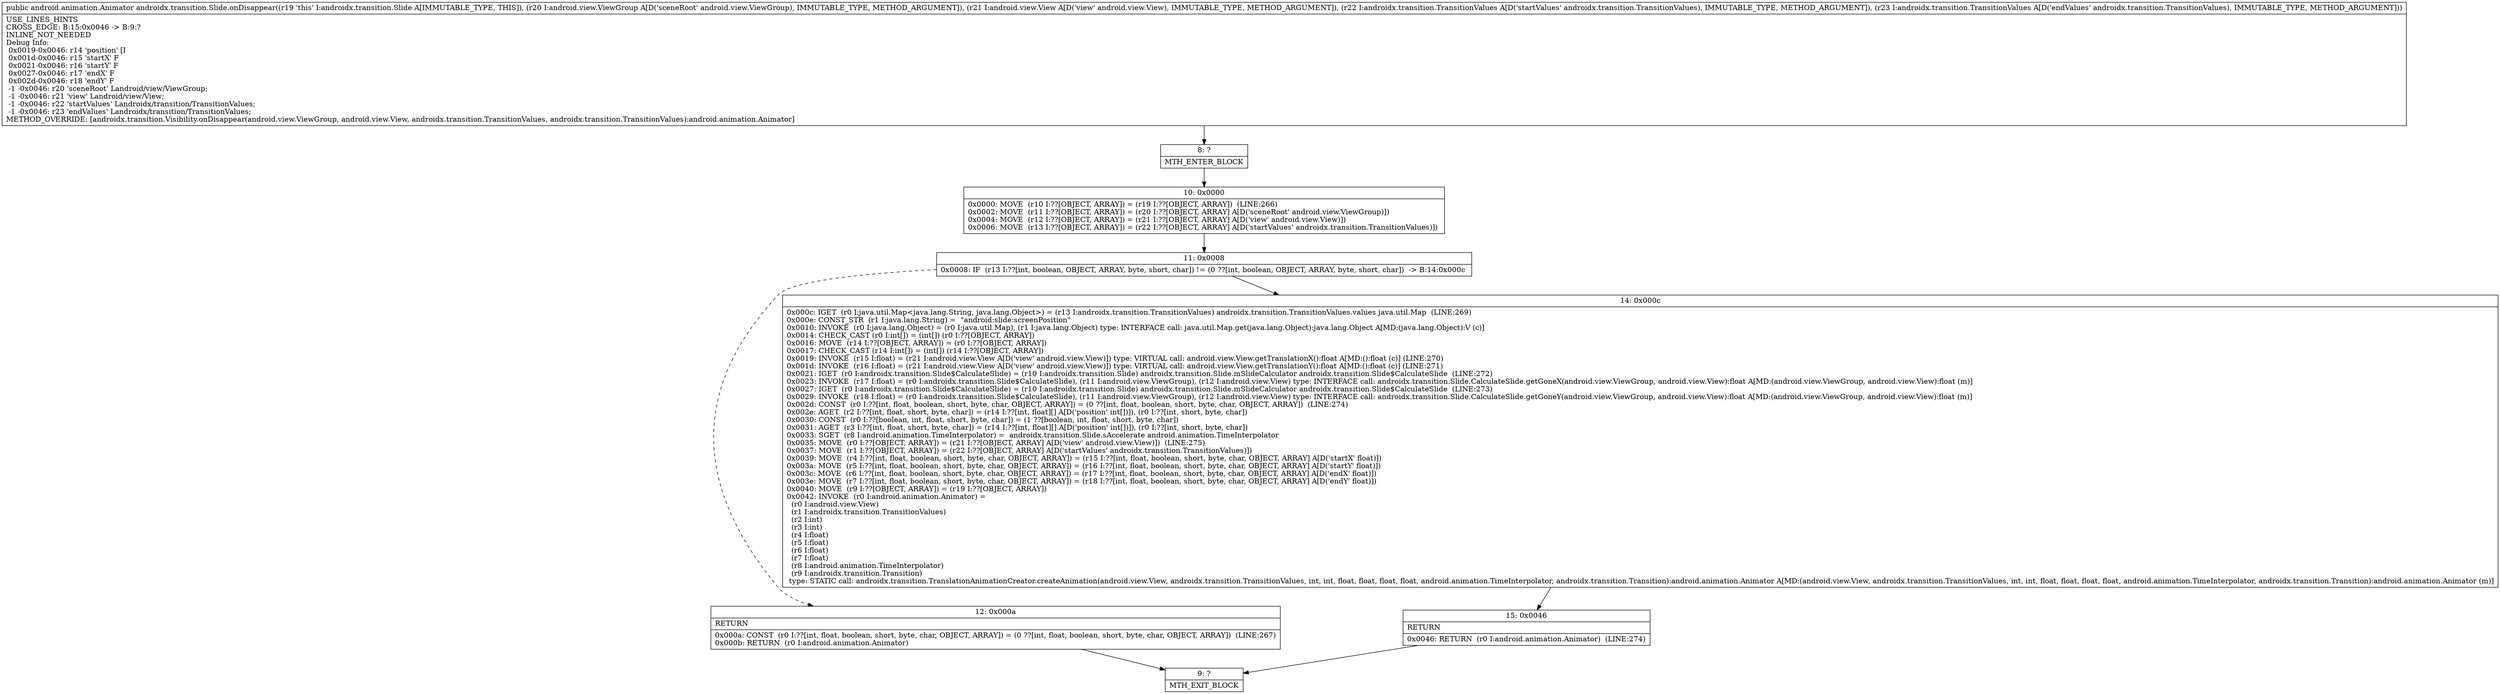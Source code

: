 digraph "CFG forandroidx.transition.Slide.onDisappear(Landroid\/view\/ViewGroup;Landroid\/view\/View;Landroidx\/transition\/TransitionValues;Landroidx\/transition\/TransitionValues;)Landroid\/animation\/Animator;" {
Node_8 [shape=record,label="{8\:\ ?|MTH_ENTER_BLOCK\l}"];
Node_10 [shape=record,label="{10\:\ 0x0000|0x0000: MOVE  (r10 I:??[OBJECT, ARRAY]) = (r19 I:??[OBJECT, ARRAY])  (LINE:266)\l0x0002: MOVE  (r11 I:??[OBJECT, ARRAY]) = (r20 I:??[OBJECT, ARRAY] A[D('sceneRoot' android.view.ViewGroup)]) \l0x0004: MOVE  (r12 I:??[OBJECT, ARRAY]) = (r21 I:??[OBJECT, ARRAY] A[D('view' android.view.View)]) \l0x0006: MOVE  (r13 I:??[OBJECT, ARRAY]) = (r22 I:??[OBJECT, ARRAY] A[D('startValues' androidx.transition.TransitionValues)]) \l}"];
Node_11 [shape=record,label="{11\:\ 0x0008|0x0008: IF  (r13 I:??[int, boolean, OBJECT, ARRAY, byte, short, char]) != (0 ??[int, boolean, OBJECT, ARRAY, byte, short, char])  \-\> B:14:0x000c \l}"];
Node_12 [shape=record,label="{12\:\ 0x000a|RETURN\l|0x000a: CONST  (r0 I:??[int, float, boolean, short, byte, char, OBJECT, ARRAY]) = (0 ??[int, float, boolean, short, byte, char, OBJECT, ARRAY])  (LINE:267)\l0x000b: RETURN  (r0 I:android.animation.Animator) \l}"];
Node_9 [shape=record,label="{9\:\ ?|MTH_EXIT_BLOCK\l}"];
Node_14 [shape=record,label="{14\:\ 0x000c|0x000c: IGET  (r0 I:java.util.Map\<java.lang.String, java.lang.Object\>) = (r13 I:androidx.transition.TransitionValues) androidx.transition.TransitionValues.values java.util.Map  (LINE:269)\l0x000e: CONST_STR  (r1 I:java.lang.String) =  \"android:slide:screenPosition\" \l0x0010: INVOKE  (r0 I:java.lang.Object) = (r0 I:java.util.Map), (r1 I:java.lang.Object) type: INTERFACE call: java.util.Map.get(java.lang.Object):java.lang.Object A[MD:(java.lang.Object):V (c)]\l0x0014: CHECK_CAST (r0 I:int[]) = (int[]) (r0 I:??[OBJECT, ARRAY]) \l0x0016: MOVE  (r14 I:??[OBJECT, ARRAY]) = (r0 I:??[OBJECT, ARRAY]) \l0x0017: CHECK_CAST (r14 I:int[]) = (int[]) (r14 I:??[OBJECT, ARRAY]) \l0x0019: INVOKE  (r15 I:float) = (r21 I:android.view.View A[D('view' android.view.View)]) type: VIRTUAL call: android.view.View.getTranslationX():float A[MD:():float (c)] (LINE:270)\l0x001d: INVOKE  (r16 I:float) = (r21 I:android.view.View A[D('view' android.view.View)]) type: VIRTUAL call: android.view.View.getTranslationY():float A[MD:():float (c)] (LINE:271)\l0x0021: IGET  (r0 I:androidx.transition.Slide$CalculateSlide) = (r10 I:androidx.transition.Slide) androidx.transition.Slide.mSlideCalculator androidx.transition.Slide$CalculateSlide  (LINE:272)\l0x0023: INVOKE  (r17 I:float) = (r0 I:androidx.transition.Slide$CalculateSlide), (r11 I:android.view.ViewGroup), (r12 I:android.view.View) type: INTERFACE call: androidx.transition.Slide.CalculateSlide.getGoneX(android.view.ViewGroup, android.view.View):float A[MD:(android.view.ViewGroup, android.view.View):float (m)]\l0x0027: IGET  (r0 I:androidx.transition.Slide$CalculateSlide) = (r10 I:androidx.transition.Slide) androidx.transition.Slide.mSlideCalculator androidx.transition.Slide$CalculateSlide  (LINE:273)\l0x0029: INVOKE  (r18 I:float) = (r0 I:androidx.transition.Slide$CalculateSlide), (r11 I:android.view.ViewGroup), (r12 I:android.view.View) type: INTERFACE call: androidx.transition.Slide.CalculateSlide.getGoneY(android.view.ViewGroup, android.view.View):float A[MD:(android.view.ViewGroup, android.view.View):float (m)]\l0x002d: CONST  (r0 I:??[int, float, boolean, short, byte, char, OBJECT, ARRAY]) = (0 ??[int, float, boolean, short, byte, char, OBJECT, ARRAY])  (LINE:274)\l0x002e: AGET  (r2 I:??[int, float, short, byte, char]) = (r14 I:??[int, float][] A[D('position' int[])]), (r0 I:??[int, short, byte, char]) \l0x0030: CONST  (r0 I:??[boolean, int, float, short, byte, char]) = (1 ??[boolean, int, float, short, byte, char]) \l0x0031: AGET  (r3 I:??[int, float, short, byte, char]) = (r14 I:??[int, float][] A[D('position' int[])]), (r0 I:??[int, short, byte, char]) \l0x0033: SGET  (r8 I:android.animation.TimeInterpolator) =  androidx.transition.Slide.sAccelerate android.animation.TimeInterpolator \l0x0035: MOVE  (r0 I:??[OBJECT, ARRAY]) = (r21 I:??[OBJECT, ARRAY] A[D('view' android.view.View)])  (LINE:275)\l0x0037: MOVE  (r1 I:??[OBJECT, ARRAY]) = (r22 I:??[OBJECT, ARRAY] A[D('startValues' androidx.transition.TransitionValues)]) \l0x0039: MOVE  (r4 I:??[int, float, boolean, short, byte, char, OBJECT, ARRAY]) = (r15 I:??[int, float, boolean, short, byte, char, OBJECT, ARRAY] A[D('startX' float)]) \l0x003a: MOVE  (r5 I:??[int, float, boolean, short, byte, char, OBJECT, ARRAY]) = (r16 I:??[int, float, boolean, short, byte, char, OBJECT, ARRAY] A[D('startY' float)]) \l0x003c: MOVE  (r6 I:??[int, float, boolean, short, byte, char, OBJECT, ARRAY]) = (r17 I:??[int, float, boolean, short, byte, char, OBJECT, ARRAY] A[D('endX' float)]) \l0x003e: MOVE  (r7 I:??[int, float, boolean, short, byte, char, OBJECT, ARRAY]) = (r18 I:??[int, float, boolean, short, byte, char, OBJECT, ARRAY] A[D('endY' float)]) \l0x0040: MOVE  (r9 I:??[OBJECT, ARRAY]) = (r19 I:??[OBJECT, ARRAY]) \l0x0042: INVOKE  (r0 I:android.animation.Animator) = \l  (r0 I:android.view.View)\l  (r1 I:androidx.transition.TransitionValues)\l  (r2 I:int)\l  (r3 I:int)\l  (r4 I:float)\l  (r5 I:float)\l  (r6 I:float)\l  (r7 I:float)\l  (r8 I:android.animation.TimeInterpolator)\l  (r9 I:androidx.transition.Transition)\l type: STATIC call: androidx.transition.TranslationAnimationCreator.createAnimation(android.view.View, androidx.transition.TransitionValues, int, int, float, float, float, float, android.animation.TimeInterpolator, androidx.transition.Transition):android.animation.Animator A[MD:(android.view.View, androidx.transition.TransitionValues, int, int, float, float, float, float, android.animation.TimeInterpolator, androidx.transition.Transition):android.animation.Animator (m)]\l}"];
Node_15 [shape=record,label="{15\:\ 0x0046|RETURN\l|0x0046: RETURN  (r0 I:android.animation.Animator)  (LINE:274)\l}"];
MethodNode[shape=record,label="{public android.animation.Animator androidx.transition.Slide.onDisappear((r19 'this' I:androidx.transition.Slide A[IMMUTABLE_TYPE, THIS]), (r20 I:android.view.ViewGroup A[D('sceneRoot' android.view.ViewGroup), IMMUTABLE_TYPE, METHOD_ARGUMENT]), (r21 I:android.view.View A[D('view' android.view.View), IMMUTABLE_TYPE, METHOD_ARGUMENT]), (r22 I:androidx.transition.TransitionValues A[D('startValues' androidx.transition.TransitionValues), IMMUTABLE_TYPE, METHOD_ARGUMENT]), (r23 I:androidx.transition.TransitionValues A[D('endValues' androidx.transition.TransitionValues), IMMUTABLE_TYPE, METHOD_ARGUMENT]))  | USE_LINES_HINTS\lCROSS_EDGE: B:15:0x0046 \-\> B:9:?\lINLINE_NOT_NEEDED\lDebug Info:\l  0x0019\-0x0046: r14 'position' [I\l  0x001d\-0x0046: r15 'startX' F\l  0x0021\-0x0046: r16 'startY' F\l  0x0027\-0x0046: r17 'endX' F\l  0x002d\-0x0046: r18 'endY' F\l  \-1 \-0x0046: r20 'sceneRoot' Landroid\/view\/ViewGroup;\l  \-1 \-0x0046: r21 'view' Landroid\/view\/View;\l  \-1 \-0x0046: r22 'startValues' Landroidx\/transition\/TransitionValues;\l  \-1 \-0x0046: r23 'endValues' Landroidx\/transition\/TransitionValues;\lMETHOD_OVERRIDE: [androidx.transition.Visibility.onDisappear(android.view.ViewGroup, android.view.View, androidx.transition.TransitionValues, androidx.transition.TransitionValues):android.animation.Animator]\l}"];
MethodNode -> Node_8;Node_8 -> Node_10;
Node_10 -> Node_11;
Node_11 -> Node_12[style=dashed];
Node_11 -> Node_14;
Node_12 -> Node_9;
Node_14 -> Node_15;
Node_15 -> Node_9;
}

